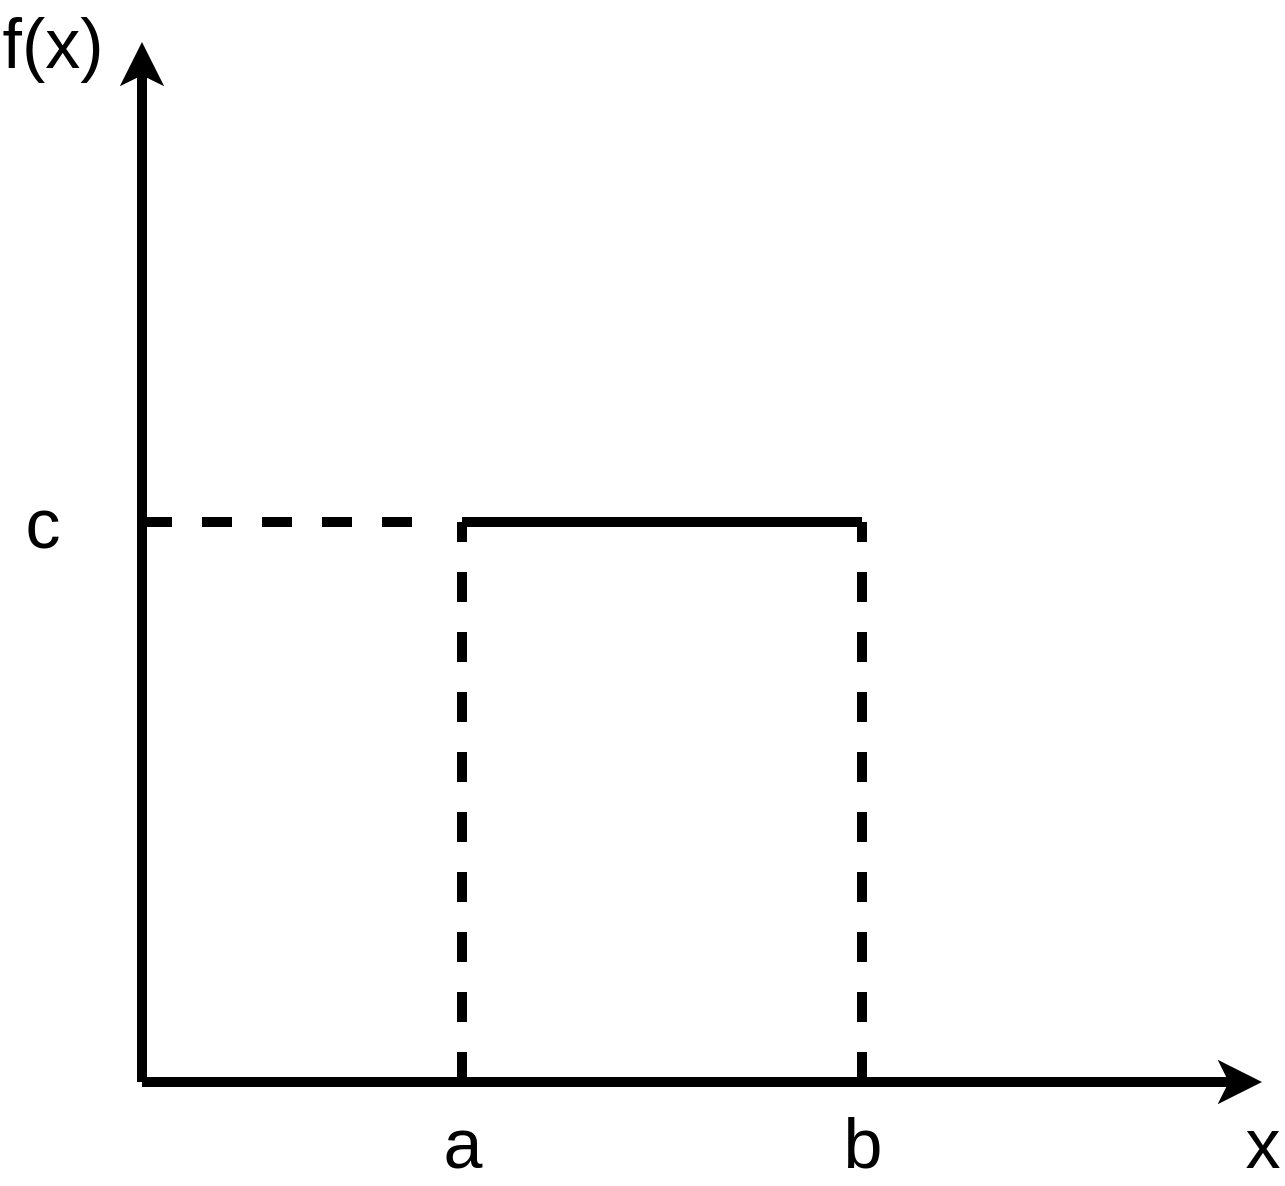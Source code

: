 <mxfile version="11.0.8" type="github"><diagram id="5ja9BVUDdiMvkkrl2Z4R" name="Page-1"><mxGraphModel dx="1354" dy="1053" grid="1" gridSize="10" guides="1" tooltips="1" connect="1" arrows="1" fold="1" page="1" pageScale="1" pageWidth="827" pageHeight="1169" math="0" shadow="0"><root><mxCell id="0"/><mxCell id="1" parent="0"/><mxCell id="e3ZGf-yq6i9lz6DxK-yF-3" value="" style="endArrow=classic;html=1;fontSize=35;strokeWidth=5;" edge="1" parent="1"><mxGeometry width="50" height="50" relative="1" as="geometry"><mxPoint x="160" y="760" as="sourcePoint"/><mxPoint x="160" y="240" as="targetPoint"/></mxGeometry></mxCell><mxCell id="e3ZGf-yq6i9lz6DxK-yF-4" value="" style="endArrow=classic;html=1;fontSize=35;strokeWidth=5;" edge="1" parent="1"><mxGeometry width="50" height="50" relative="1" as="geometry"><mxPoint x="160" y="760" as="sourcePoint"/><mxPoint x="720" y="760" as="targetPoint"/></mxGeometry></mxCell><mxCell id="e3ZGf-yq6i9lz6DxK-yF-5" value="" style="endArrow=none;html=1;fontSize=35;strokeWidth=5;" edge="1" parent="1"><mxGeometry width="50" height="50" relative="1" as="geometry"><mxPoint x="320" y="480" as="sourcePoint"/><mxPoint x="520" y="480" as="targetPoint"/></mxGeometry></mxCell><mxCell id="e3ZGf-yq6i9lz6DxK-yF-6" value="" style="endArrow=none;dashed=1;html=1;jumpSize=12;fontSize=35;strokeWidth=5;" edge="1" parent="1"><mxGeometry width="50" height="50" relative="1" as="geometry"><mxPoint x="320" y="760" as="sourcePoint"/><mxPoint x="320" y="480" as="targetPoint"/></mxGeometry></mxCell><mxCell id="e3ZGf-yq6i9lz6DxK-yF-7" value="" style="endArrow=none;dashed=1;html=1;fontSize=35;strokeWidth=5;" edge="1" parent="1"><mxGeometry width="50" height="50" relative="1" as="geometry"><mxPoint x="520" y="760" as="sourcePoint"/><mxPoint x="520" y="480" as="targetPoint"/></mxGeometry></mxCell><mxCell id="e3ZGf-yq6i9lz6DxK-yF-8" value="" style="endArrow=none;dashed=1;html=1;jumpSize=12;fontSize=35;strokeWidth=5;" edge="1" parent="1"><mxGeometry width="50" height="50" relative="1" as="geometry"><mxPoint x="160" y="480" as="sourcePoint"/><mxPoint x="310" y="480" as="targetPoint"/></mxGeometry></mxCell><mxCell id="e3ZGf-yq6i9lz6DxK-yF-9" value="a" style="text;html=1;resizable=0;autosize=1;align=center;verticalAlign=middle;points=[];fillColor=none;strokeColor=none;rounded=0;fontSize=35;strokeWidth=5;" vertex="1" parent="1"><mxGeometry x="310" y="780" width="20" height="20" as="geometry"/></mxCell><mxCell id="e3ZGf-yq6i9lz6DxK-yF-10" value="b" style="text;html=1;resizable=0;autosize=1;align=center;verticalAlign=middle;points=[];fillColor=none;strokeColor=none;rounded=0;fontSize=35;strokeWidth=5;" vertex="1" parent="1"><mxGeometry x="510" y="780" width="20" height="20" as="geometry"/></mxCell><mxCell id="e3ZGf-yq6i9lz6DxK-yF-11" value="c" style="text;html=1;resizable=0;autosize=1;align=center;verticalAlign=middle;points=[];fillColor=none;strokeColor=none;rounded=0;fontSize=35;strokeWidth=5;" vertex="1" parent="1"><mxGeometry x="100" y="470" width="20" height="20" as="geometry"/></mxCell><mxCell id="e3ZGf-yq6i9lz6DxK-yF-12" value="x" style="text;html=1;resizable=0;autosize=1;align=center;verticalAlign=middle;points=[];fillColor=none;strokeColor=none;rounded=0;fontSize=35;" vertex="1" parent="1"><mxGeometry x="710" y="780" width="20" height="20" as="geometry"/></mxCell><mxCell id="e3ZGf-yq6i9lz6DxK-yF-13" value="f(x)" style="text;html=1;resizable=0;autosize=1;align=center;verticalAlign=middle;points=[];fillColor=none;strokeColor=none;rounded=0;fontSize=35;strokeWidth=5;" vertex="1" parent="1"><mxGeometry x="100" y="230" width="30" height="20" as="geometry"/></mxCell></root></mxGraphModel></diagram></mxfile>